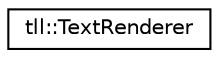 digraph "Graphical Class Hierarchy"
{
 // LATEX_PDF_SIZE
  edge [fontname="Helvetica",fontsize="10",labelfontname="Helvetica",labelfontsize="10"];
  node [fontname="Helvetica",fontsize="10",shape=record];
  rankdir="LR";
  Node0 [label="tll::TextRenderer",height=0.2,width=0.4,color="black", fillcolor="white", style="filled",URL="$classtll_1_1TextRenderer.html",tooltip="TextRenderer class."];
}
